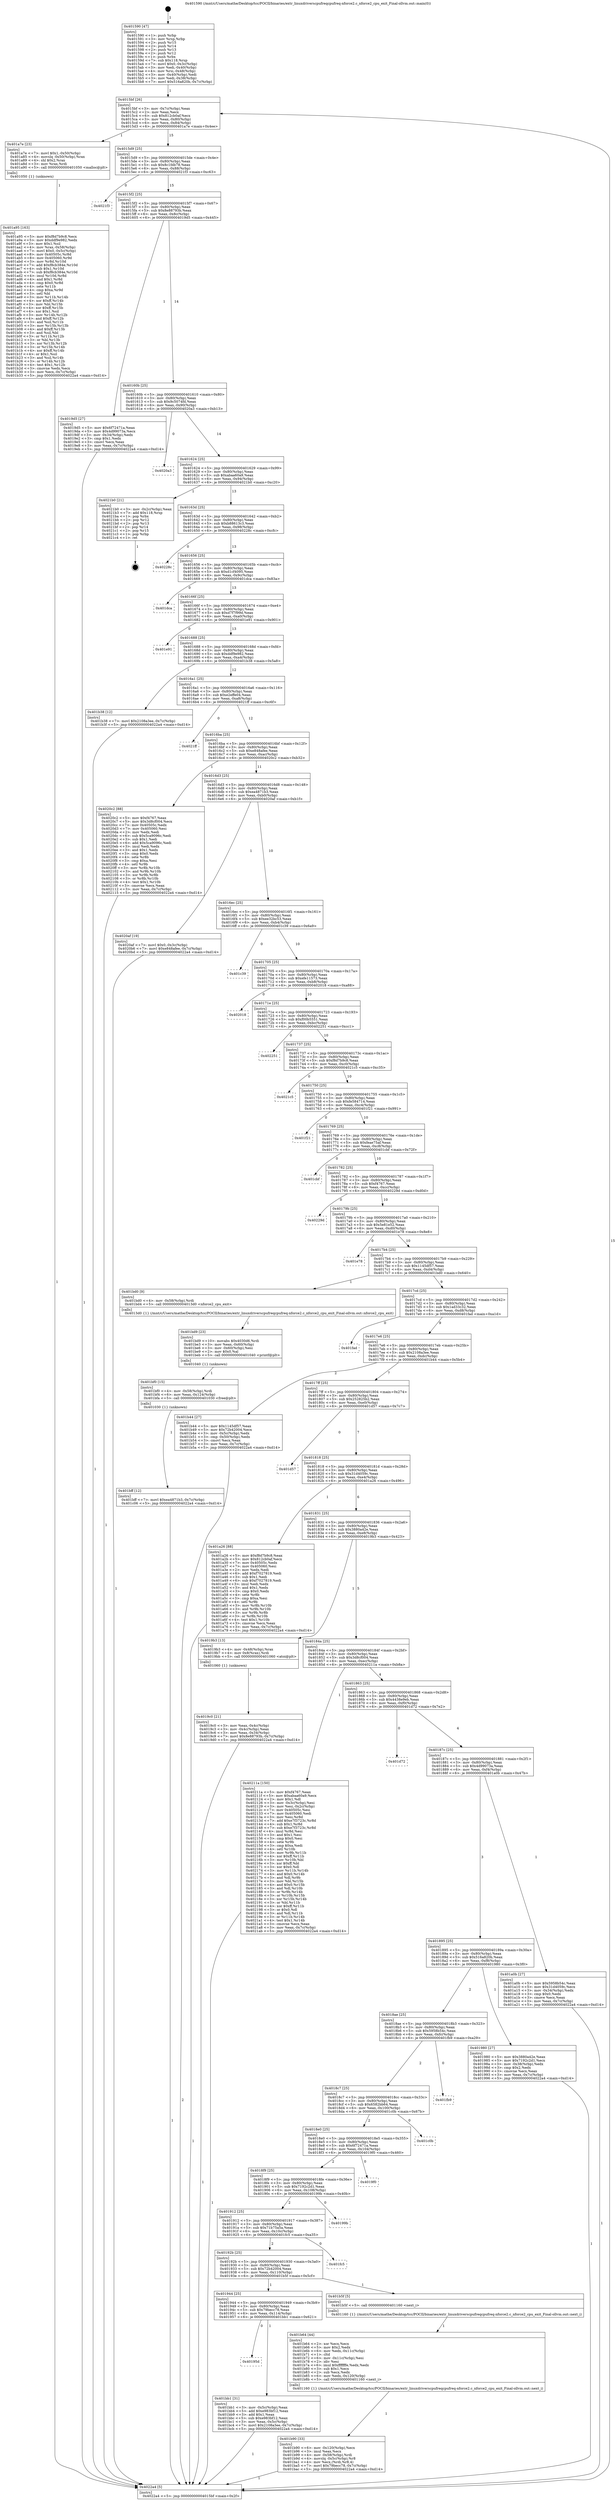 digraph "0x401590" {
  label = "0x401590 (/mnt/c/Users/mathe/Desktop/tcc/POCII/binaries/extr_linuxdriverscpufreqcpufreq-nforce2.c_nforce2_cpu_exit_Final-ollvm.out::main(0))"
  labelloc = "t"
  node[shape=record]

  Entry [label="",width=0.3,height=0.3,shape=circle,fillcolor=black,style=filled]
  "0x4015bf" [label="{
     0x4015bf [26]\l
     | [instrs]\l
     &nbsp;&nbsp;0x4015bf \<+3\>: mov -0x7c(%rbp),%eax\l
     &nbsp;&nbsp;0x4015c2 \<+2\>: mov %eax,%ecx\l
     &nbsp;&nbsp;0x4015c4 \<+6\>: sub $0x812cb0af,%ecx\l
     &nbsp;&nbsp;0x4015ca \<+3\>: mov %eax,-0x80(%rbp)\l
     &nbsp;&nbsp;0x4015cd \<+6\>: mov %ecx,-0x84(%rbp)\l
     &nbsp;&nbsp;0x4015d3 \<+6\>: je 0000000000401a7e \<main+0x4ee\>\l
  }"]
  "0x401a7e" [label="{
     0x401a7e [23]\l
     | [instrs]\l
     &nbsp;&nbsp;0x401a7e \<+7\>: movl $0x1,-0x50(%rbp)\l
     &nbsp;&nbsp;0x401a85 \<+4\>: movslq -0x50(%rbp),%rax\l
     &nbsp;&nbsp;0x401a89 \<+4\>: shl $0x2,%rax\l
     &nbsp;&nbsp;0x401a8d \<+3\>: mov %rax,%rdi\l
     &nbsp;&nbsp;0x401a90 \<+5\>: call 0000000000401050 \<malloc@plt\>\l
     | [calls]\l
     &nbsp;&nbsp;0x401050 \{1\} (unknown)\l
  }"]
  "0x4015d9" [label="{
     0x4015d9 [25]\l
     | [instrs]\l
     &nbsp;&nbsp;0x4015d9 \<+5\>: jmp 00000000004015de \<main+0x4e\>\l
     &nbsp;&nbsp;0x4015de \<+3\>: mov -0x80(%rbp),%eax\l
     &nbsp;&nbsp;0x4015e1 \<+5\>: sub $0x8c1fdb78,%eax\l
     &nbsp;&nbsp;0x4015e6 \<+6\>: mov %eax,-0x88(%rbp)\l
     &nbsp;&nbsp;0x4015ec \<+6\>: je 00000000004021f3 \<main+0xc63\>\l
  }"]
  Exit [label="",width=0.3,height=0.3,shape=circle,fillcolor=black,style=filled,peripheries=2]
  "0x4021f3" [label="{
     0x4021f3\l
  }", style=dashed]
  "0x4015f2" [label="{
     0x4015f2 [25]\l
     | [instrs]\l
     &nbsp;&nbsp;0x4015f2 \<+5\>: jmp 00000000004015f7 \<main+0x67\>\l
     &nbsp;&nbsp;0x4015f7 \<+3\>: mov -0x80(%rbp),%eax\l
     &nbsp;&nbsp;0x4015fa \<+5\>: sub $0x8e88793b,%eax\l
     &nbsp;&nbsp;0x4015ff \<+6\>: mov %eax,-0x8c(%rbp)\l
     &nbsp;&nbsp;0x401605 \<+6\>: je 00000000004019d5 \<main+0x445\>\l
  }"]
  "0x401bff" [label="{
     0x401bff [12]\l
     | [instrs]\l
     &nbsp;&nbsp;0x401bff \<+7\>: movl $0xea4871b3,-0x7c(%rbp)\l
     &nbsp;&nbsp;0x401c06 \<+5\>: jmp 00000000004022a4 \<main+0xd14\>\l
  }"]
  "0x4019d5" [label="{
     0x4019d5 [27]\l
     | [instrs]\l
     &nbsp;&nbsp;0x4019d5 \<+5\>: mov $0x6f72471a,%eax\l
     &nbsp;&nbsp;0x4019da \<+5\>: mov $0x4d99073a,%ecx\l
     &nbsp;&nbsp;0x4019df \<+3\>: mov -0x34(%rbp),%edx\l
     &nbsp;&nbsp;0x4019e2 \<+3\>: cmp $0x1,%edx\l
     &nbsp;&nbsp;0x4019e5 \<+3\>: cmovl %ecx,%eax\l
     &nbsp;&nbsp;0x4019e8 \<+3\>: mov %eax,-0x7c(%rbp)\l
     &nbsp;&nbsp;0x4019eb \<+5\>: jmp 00000000004022a4 \<main+0xd14\>\l
  }"]
  "0x40160b" [label="{
     0x40160b [25]\l
     | [instrs]\l
     &nbsp;&nbsp;0x40160b \<+5\>: jmp 0000000000401610 \<main+0x80\>\l
     &nbsp;&nbsp;0x401610 \<+3\>: mov -0x80(%rbp),%eax\l
     &nbsp;&nbsp;0x401613 \<+5\>: sub $0x9c5074fd,%eax\l
     &nbsp;&nbsp;0x401618 \<+6\>: mov %eax,-0x90(%rbp)\l
     &nbsp;&nbsp;0x40161e \<+6\>: je 00000000004020a3 \<main+0xb13\>\l
  }"]
  "0x401bf0" [label="{
     0x401bf0 [15]\l
     | [instrs]\l
     &nbsp;&nbsp;0x401bf0 \<+4\>: mov -0x58(%rbp),%rdi\l
     &nbsp;&nbsp;0x401bf4 \<+6\>: mov %eax,-0x124(%rbp)\l
     &nbsp;&nbsp;0x401bfa \<+5\>: call 0000000000401030 \<free@plt\>\l
     | [calls]\l
     &nbsp;&nbsp;0x401030 \{1\} (unknown)\l
  }"]
  "0x4020a3" [label="{
     0x4020a3\l
  }", style=dashed]
  "0x401624" [label="{
     0x401624 [25]\l
     | [instrs]\l
     &nbsp;&nbsp;0x401624 \<+5\>: jmp 0000000000401629 \<main+0x99\>\l
     &nbsp;&nbsp;0x401629 \<+3\>: mov -0x80(%rbp),%eax\l
     &nbsp;&nbsp;0x40162c \<+5\>: sub $0xabaa60a9,%eax\l
     &nbsp;&nbsp;0x401631 \<+6\>: mov %eax,-0x94(%rbp)\l
     &nbsp;&nbsp;0x401637 \<+6\>: je 00000000004021b0 \<main+0xc20\>\l
  }"]
  "0x401bd9" [label="{
     0x401bd9 [23]\l
     | [instrs]\l
     &nbsp;&nbsp;0x401bd9 \<+10\>: movabs $0x4030d6,%rdi\l
     &nbsp;&nbsp;0x401be3 \<+3\>: mov %eax,-0x60(%rbp)\l
     &nbsp;&nbsp;0x401be6 \<+3\>: mov -0x60(%rbp),%esi\l
     &nbsp;&nbsp;0x401be9 \<+2\>: mov $0x0,%al\l
     &nbsp;&nbsp;0x401beb \<+5\>: call 0000000000401040 \<printf@plt\>\l
     | [calls]\l
     &nbsp;&nbsp;0x401040 \{1\} (unknown)\l
  }"]
  "0x4021b0" [label="{
     0x4021b0 [21]\l
     | [instrs]\l
     &nbsp;&nbsp;0x4021b0 \<+3\>: mov -0x2c(%rbp),%eax\l
     &nbsp;&nbsp;0x4021b3 \<+7\>: add $0x118,%rsp\l
     &nbsp;&nbsp;0x4021ba \<+1\>: pop %rbx\l
     &nbsp;&nbsp;0x4021bb \<+2\>: pop %r12\l
     &nbsp;&nbsp;0x4021bd \<+2\>: pop %r13\l
     &nbsp;&nbsp;0x4021bf \<+2\>: pop %r14\l
     &nbsp;&nbsp;0x4021c1 \<+2\>: pop %r15\l
     &nbsp;&nbsp;0x4021c3 \<+1\>: pop %rbp\l
     &nbsp;&nbsp;0x4021c4 \<+1\>: ret\l
  }"]
  "0x40163d" [label="{
     0x40163d [25]\l
     | [instrs]\l
     &nbsp;&nbsp;0x40163d \<+5\>: jmp 0000000000401642 \<main+0xb2\>\l
     &nbsp;&nbsp;0x401642 \<+3\>: mov -0x80(%rbp),%eax\l
     &nbsp;&nbsp;0x401645 \<+5\>: sub $0xb88613c3,%eax\l
     &nbsp;&nbsp;0x40164a \<+6\>: mov %eax,-0x98(%rbp)\l
     &nbsp;&nbsp;0x401650 \<+6\>: je 000000000040228c \<main+0xcfc\>\l
  }"]
  "0x40195d" [label="{
     0x40195d\l
  }", style=dashed]
  "0x40228c" [label="{
     0x40228c\l
  }", style=dashed]
  "0x401656" [label="{
     0x401656 [25]\l
     | [instrs]\l
     &nbsp;&nbsp;0x401656 \<+5\>: jmp 000000000040165b \<main+0xcb\>\l
     &nbsp;&nbsp;0x40165b \<+3\>: mov -0x80(%rbp),%eax\l
     &nbsp;&nbsp;0x40165e \<+5\>: sub $0xd1cf4095,%eax\l
     &nbsp;&nbsp;0x401663 \<+6\>: mov %eax,-0x9c(%rbp)\l
     &nbsp;&nbsp;0x401669 \<+6\>: je 0000000000401dca \<main+0x83a\>\l
  }"]
  "0x401bb1" [label="{
     0x401bb1 [31]\l
     | [instrs]\l
     &nbsp;&nbsp;0x401bb1 \<+3\>: mov -0x5c(%rbp),%eax\l
     &nbsp;&nbsp;0x401bb4 \<+5\>: add $0xe983bf12,%eax\l
     &nbsp;&nbsp;0x401bb9 \<+3\>: add $0x1,%eax\l
     &nbsp;&nbsp;0x401bbc \<+5\>: sub $0xe983bf12,%eax\l
     &nbsp;&nbsp;0x401bc1 \<+3\>: mov %eax,-0x5c(%rbp)\l
     &nbsp;&nbsp;0x401bc4 \<+7\>: movl $0x2108a3ee,-0x7c(%rbp)\l
     &nbsp;&nbsp;0x401bcb \<+5\>: jmp 00000000004022a4 \<main+0xd14\>\l
  }"]
  "0x401dca" [label="{
     0x401dca\l
  }", style=dashed]
  "0x40166f" [label="{
     0x40166f [25]\l
     | [instrs]\l
     &nbsp;&nbsp;0x40166f \<+5\>: jmp 0000000000401674 \<main+0xe4\>\l
     &nbsp;&nbsp;0x401674 \<+3\>: mov -0x80(%rbp),%eax\l
     &nbsp;&nbsp;0x401677 \<+5\>: sub $0xd7f7f99d,%eax\l
     &nbsp;&nbsp;0x40167c \<+6\>: mov %eax,-0xa0(%rbp)\l
     &nbsp;&nbsp;0x401682 \<+6\>: je 0000000000401e91 \<main+0x901\>\l
  }"]
  "0x401b90" [label="{
     0x401b90 [33]\l
     | [instrs]\l
     &nbsp;&nbsp;0x401b90 \<+6\>: mov -0x120(%rbp),%ecx\l
     &nbsp;&nbsp;0x401b96 \<+3\>: imul %eax,%ecx\l
     &nbsp;&nbsp;0x401b99 \<+4\>: mov -0x58(%rbp),%rdi\l
     &nbsp;&nbsp;0x401b9d \<+4\>: movslq -0x5c(%rbp),%r8\l
     &nbsp;&nbsp;0x401ba1 \<+4\>: mov %ecx,(%rdi,%r8,4)\l
     &nbsp;&nbsp;0x401ba5 \<+7\>: movl $0x79becc78,-0x7c(%rbp)\l
     &nbsp;&nbsp;0x401bac \<+5\>: jmp 00000000004022a4 \<main+0xd14\>\l
  }"]
  "0x401e91" [label="{
     0x401e91\l
  }", style=dashed]
  "0x401688" [label="{
     0x401688 [25]\l
     | [instrs]\l
     &nbsp;&nbsp;0x401688 \<+5\>: jmp 000000000040168d \<main+0xfd\>\l
     &nbsp;&nbsp;0x40168d \<+3\>: mov -0x80(%rbp),%eax\l
     &nbsp;&nbsp;0x401690 \<+5\>: sub $0xddf9e982,%eax\l
     &nbsp;&nbsp;0x401695 \<+6\>: mov %eax,-0xa4(%rbp)\l
     &nbsp;&nbsp;0x40169b \<+6\>: je 0000000000401b38 \<main+0x5a8\>\l
  }"]
  "0x401b64" [label="{
     0x401b64 [44]\l
     | [instrs]\l
     &nbsp;&nbsp;0x401b64 \<+2\>: xor %ecx,%ecx\l
     &nbsp;&nbsp;0x401b66 \<+5\>: mov $0x2,%edx\l
     &nbsp;&nbsp;0x401b6b \<+6\>: mov %edx,-0x11c(%rbp)\l
     &nbsp;&nbsp;0x401b71 \<+1\>: cltd\l
     &nbsp;&nbsp;0x401b72 \<+6\>: mov -0x11c(%rbp),%esi\l
     &nbsp;&nbsp;0x401b78 \<+2\>: idiv %esi\l
     &nbsp;&nbsp;0x401b7a \<+6\>: imul $0xfffffffe,%edx,%edx\l
     &nbsp;&nbsp;0x401b80 \<+3\>: sub $0x1,%ecx\l
     &nbsp;&nbsp;0x401b83 \<+2\>: sub %ecx,%edx\l
     &nbsp;&nbsp;0x401b85 \<+6\>: mov %edx,-0x120(%rbp)\l
     &nbsp;&nbsp;0x401b8b \<+5\>: call 0000000000401160 \<next_i\>\l
     | [calls]\l
     &nbsp;&nbsp;0x401160 \{1\} (/mnt/c/Users/mathe/Desktop/tcc/POCII/binaries/extr_linuxdriverscpufreqcpufreq-nforce2.c_nforce2_cpu_exit_Final-ollvm.out::next_i)\l
  }"]
  "0x401b38" [label="{
     0x401b38 [12]\l
     | [instrs]\l
     &nbsp;&nbsp;0x401b38 \<+7\>: movl $0x2108a3ee,-0x7c(%rbp)\l
     &nbsp;&nbsp;0x401b3f \<+5\>: jmp 00000000004022a4 \<main+0xd14\>\l
  }"]
  "0x4016a1" [label="{
     0x4016a1 [25]\l
     | [instrs]\l
     &nbsp;&nbsp;0x4016a1 \<+5\>: jmp 00000000004016a6 \<main+0x116\>\l
     &nbsp;&nbsp;0x4016a6 \<+3\>: mov -0x80(%rbp),%eax\l
     &nbsp;&nbsp;0x4016a9 \<+5\>: sub $0xe2effe04,%eax\l
     &nbsp;&nbsp;0x4016ae \<+6\>: mov %eax,-0xa8(%rbp)\l
     &nbsp;&nbsp;0x4016b4 \<+6\>: je 00000000004021ff \<main+0xc6f\>\l
  }"]
  "0x401944" [label="{
     0x401944 [25]\l
     | [instrs]\l
     &nbsp;&nbsp;0x401944 \<+5\>: jmp 0000000000401949 \<main+0x3b9\>\l
     &nbsp;&nbsp;0x401949 \<+3\>: mov -0x80(%rbp),%eax\l
     &nbsp;&nbsp;0x40194c \<+5\>: sub $0x79becc78,%eax\l
     &nbsp;&nbsp;0x401951 \<+6\>: mov %eax,-0x114(%rbp)\l
     &nbsp;&nbsp;0x401957 \<+6\>: je 0000000000401bb1 \<main+0x621\>\l
  }"]
  "0x4021ff" [label="{
     0x4021ff\l
  }", style=dashed]
  "0x4016ba" [label="{
     0x4016ba [25]\l
     | [instrs]\l
     &nbsp;&nbsp;0x4016ba \<+5\>: jmp 00000000004016bf \<main+0x12f\>\l
     &nbsp;&nbsp;0x4016bf \<+3\>: mov -0x80(%rbp),%eax\l
     &nbsp;&nbsp;0x4016c2 \<+5\>: sub $0xe848afee,%eax\l
     &nbsp;&nbsp;0x4016c7 \<+6\>: mov %eax,-0xac(%rbp)\l
     &nbsp;&nbsp;0x4016cd \<+6\>: je 00000000004020c2 \<main+0xb32\>\l
  }"]
  "0x401b5f" [label="{
     0x401b5f [5]\l
     | [instrs]\l
     &nbsp;&nbsp;0x401b5f \<+5\>: call 0000000000401160 \<next_i\>\l
     | [calls]\l
     &nbsp;&nbsp;0x401160 \{1\} (/mnt/c/Users/mathe/Desktop/tcc/POCII/binaries/extr_linuxdriverscpufreqcpufreq-nforce2.c_nforce2_cpu_exit_Final-ollvm.out::next_i)\l
  }"]
  "0x4020c2" [label="{
     0x4020c2 [88]\l
     | [instrs]\l
     &nbsp;&nbsp;0x4020c2 \<+5\>: mov $0xf4767,%eax\l
     &nbsp;&nbsp;0x4020c7 \<+5\>: mov $0x3d8cf004,%ecx\l
     &nbsp;&nbsp;0x4020cc \<+7\>: mov 0x40505c,%edx\l
     &nbsp;&nbsp;0x4020d3 \<+7\>: mov 0x405060,%esi\l
     &nbsp;&nbsp;0x4020da \<+2\>: mov %edx,%edi\l
     &nbsp;&nbsp;0x4020dc \<+6\>: sub $0x5ca9096c,%edi\l
     &nbsp;&nbsp;0x4020e2 \<+3\>: sub $0x1,%edi\l
     &nbsp;&nbsp;0x4020e5 \<+6\>: add $0x5ca9096c,%edi\l
     &nbsp;&nbsp;0x4020eb \<+3\>: imul %edi,%edx\l
     &nbsp;&nbsp;0x4020ee \<+3\>: and $0x1,%edx\l
     &nbsp;&nbsp;0x4020f1 \<+3\>: cmp $0x0,%edx\l
     &nbsp;&nbsp;0x4020f4 \<+4\>: sete %r8b\l
     &nbsp;&nbsp;0x4020f8 \<+3\>: cmp $0xa,%esi\l
     &nbsp;&nbsp;0x4020fb \<+4\>: setl %r9b\l
     &nbsp;&nbsp;0x4020ff \<+3\>: mov %r8b,%r10b\l
     &nbsp;&nbsp;0x402102 \<+3\>: and %r9b,%r10b\l
     &nbsp;&nbsp;0x402105 \<+3\>: xor %r9b,%r8b\l
     &nbsp;&nbsp;0x402108 \<+3\>: or %r8b,%r10b\l
     &nbsp;&nbsp;0x40210b \<+4\>: test $0x1,%r10b\l
     &nbsp;&nbsp;0x40210f \<+3\>: cmovne %ecx,%eax\l
     &nbsp;&nbsp;0x402112 \<+3\>: mov %eax,-0x7c(%rbp)\l
     &nbsp;&nbsp;0x402115 \<+5\>: jmp 00000000004022a4 \<main+0xd14\>\l
  }"]
  "0x4016d3" [label="{
     0x4016d3 [25]\l
     | [instrs]\l
     &nbsp;&nbsp;0x4016d3 \<+5\>: jmp 00000000004016d8 \<main+0x148\>\l
     &nbsp;&nbsp;0x4016d8 \<+3\>: mov -0x80(%rbp),%eax\l
     &nbsp;&nbsp;0x4016db \<+5\>: sub $0xea4871b3,%eax\l
     &nbsp;&nbsp;0x4016e0 \<+6\>: mov %eax,-0xb0(%rbp)\l
     &nbsp;&nbsp;0x4016e6 \<+6\>: je 00000000004020af \<main+0xb1f\>\l
  }"]
  "0x40192b" [label="{
     0x40192b [25]\l
     | [instrs]\l
     &nbsp;&nbsp;0x40192b \<+5\>: jmp 0000000000401930 \<main+0x3a0\>\l
     &nbsp;&nbsp;0x401930 \<+3\>: mov -0x80(%rbp),%eax\l
     &nbsp;&nbsp;0x401933 \<+5\>: sub $0x72b42004,%eax\l
     &nbsp;&nbsp;0x401938 \<+6\>: mov %eax,-0x110(%rbp)\l
     &nbsp;&nbsp;0x40193e \<+6\>: je 0000000000401b5f \<main+0x5cf\>\l
  }"]
  "0x4020af" [label="{
     0x4020af [19]\l
     | [instrs]\l
     &nbsp;&nbsp;0x4020af \<+7\>: movl $0x0,-0x3c(%rbp)\l
     &nbsp;&nbsp;0x4020b6 \<+7\>: movl $0xe848afee,-0x7c(%rbp)\l
     &nbsp;&nbsp;0x4020bd \<+5\>: jmp 00000000004022a4 \<main+0xd14\>\l
  }"]
  "0x4016ec" [label="{
     0x4016ec [25]\l
     | [instrs]\l
     &nbsp;&nbsp;0x4016ec \<+5\>: jmp 00000000004016f1 \<main+0x161\>\l
     &nbsp;&nbsp;0x4016f1 \<+3\>: mov -0x80(%rbp),%eax\l
     &nbsp;&nbsp;0x4016f4 \<+5\>: sub $0xee32bc53,%eax\l
     &nbsp;&nbsp;0x4016f9 \<+6\>: mov %eax,-0xb4(%rbp)\l
     &nbsp;&nbsp;0x4016ff \<+6\>: je 0000000000401c39 \<main+0x6a9\>\l
  }"]
  "0x401fc5" [label="{
     0x401fc5\l
  }", style=dashed]
  "0x401c39" [label="{
     0x401c39\l
  }", style=dashed]
  "0x401705" [label="{
     0x401705 [25]\l
     | [instrs]\l
     &nbsp;&nbsp;0x401705 \<+5\>: jmp 000000000040170a \<main+0x17a\>\l
     &nbsp;&nbsp;0x40170a \<+3\>: mov -0x80(%rbp),%eax\l
     &nbsp;&nbsp;0x40170d \<+5\>: sub $0xefe11573,%eax\l
     &nbsp;&nbsp;0x401712 \<+6\>: mov %eax,-0xb8(%rbp)\l
     &nbsp;&nbsp;0x401718 \<+6\>: je 0000000000402018 \<main+0xa88\>\l
  }"]
  "0x401912" [label="{
     0x401912 [25]\l
     | [instrs]\l
     &nbsp;&nbsp;0x401912 \<+5\>: jmp 0000000000401917 \<main+0x387\>\l
     &nbsp;&nbsp;0x401917 \<+3\>: mov -0x80(%rbp),%eax\l
     &nbsp;&nbsp;0x40191a \<+5\>: sub $0x71b75a5a,%eax\l
     &nbsp;&nbsp;0x40191f \<+6\>: mov %eax,-0x10c(%rbp)\l
     &nbsp;&nbsp;0x401925 \<+6\>: je 0000000000401fc5 \<main+0xa35\>\l
  }"]
  "0x402018" [label="{
     0x402018\l
  }", style=dashed]
  "0x40171e" [label="{
     0x40171e [25]\l
     | [instrs]\l
     &nbsp;&nbsp;0x40171e \<+5\>: jmp 0000000000401723 \<main+0x193\>\l
     &nbsp;&nbsp;0x401723 \<+3\>: mov -0x80(%rbp),%eax\l
     &nbsp;&nbsp;0x401726 \<+5\>: sub $0xf00b5551,%eax\l
     &nbsp;&nbsp;0x40172b \<+6\>: mov %eax,-0xbc(%rbp)\l
     &nbsp;&nbsp;0x401731 \<+6\>: je 0000000000402251 \<main+0xcc1\>\l
  }"]
  "0x40199b" [label="{
     0x40199b\l
  }", style=dashed]
  "0x402251" [label="{
     0x402251\l
  }", style=dashed]
  "0x401737" [label="{
     0x401737 [25]\l
     | [instrs]\l
     &nbsp;&nbsp;0x401737 \<+5\>: jmp 000000000040173c \<main+0x1ac\>\l
     &nbsp;&nbsp;0x40173c \<+3\>: mov -0x80(%rbp),%eax\l
     &nbsp;&nbsp;0x40173f \<+5\>: sub $0xf8d7b9c8,%eax\l
     &nbsp;&nbsp;0x401744 \<+6\>: mov %eax,-0xc0(%rbp)\l
     &nbsp;&nbsp;0x40174a \<+6\>: je 00000000004021c5 \<main+0xc35\>\l
  }"]
  "0x4018f9" [label="{
     0x4018f9 [25]\l
     | [instrs]\l
     &nbsp;&nbsp;0x4018f9 \<+5\>: jmp 00000000004018fe \<main+0x36e\>\l
     &nbsp;&nbsp;0x4018fe \<+3\>: mov -0x80(%rbp),%eax\l
     &nbsp;&nbsp;0x401901 \<+5\>: sub $0x7192c2d1,%eax\l
     &nbsp;&nbsp;0x401906 \<+6\>: mov %eax,-0x108(%rbp)\l
     &nbsp;&nbsp;0x40190c \<+6\>: je 000000000040199b \<main+0x40b\>\l
  }"]
  "0x4021c5" [label="{
     0x4021c5\l
  }", style=dashed]
  "0x401750" [label="{
     0x401750 [25]\l
     | [instrs]\l
     &nbsp;&nbsp;0x401750 \<+5\>: jmp 0000000000401755 \<main+0x1c5\>\l
     &nbsp;&nbsp;0x401755 \<+3\>: mov -0x80(%rbp),%eax\l
     &nbsp;&nbsp;0x401758 \<+5\>: sub $0xfe584714,%eax\l
     &nbsp;&nbsp;0x40175d \<+6\>: mov %eax,-0xc4(%rbp)\l
     &nbsp;&nbsp;0x401763 \<+6\>: je 0000000000401f21 \<main+0x991\>\l
  }"]
  "0x4019f0" [label="{
     0x4019f0\l
  }", style=dashed]
  "0x401f21" [label="{
     0x401f21\l
  }", style=dashed]
  "0x401769" [label="{
     0x401769 [25]\l
     | [instrs]\l
     &nbsp;&nbsp;0x401769 \<+5\>: jmp 000000000040176e \<main+0x1de\>\l
     &nbsp;&nbsp;0x40176e \<+3\>: mov -0x80(%rbp),%eax\l
     &nbsp;&nbsp;0x401771 \<+5\>: sub $0xfeae75af,%eax\l
     &nbsp;&nbsp;0x401776 \<+6\>: mov %eax,-0xc8(%rbp)\l
     &nbsp;&nbsp;0x40177c \<+6\>: je 0000000000401cbf \<main+0x72f\>\l
  }"]
  "0x4018e0" [label="{
     0x4018e0 [25]\l
     | [instrs]\l
     &nbsp;&nbsp;0x4018e0 \<+5\>: jmp 00000000004018e5 \<main+0x355\>\l
     &nbsp;&nbsp;0x4018e5 \<+3\>: mov -0x80(%rbp),%eax\l
     &nbsp;&nbsp;0x4018e8 \<+5\>: sub $0x6f72471a,%eax\l
     &nbsp;&nbsp;0x4018ed \<+6\>: mov %eax,-0x104(%rbp)\l
     &nbsp;&nbsp;0x4018f3 \<+6\>: je 00000000004019f0 \<main+0x460\>\l
  }"]
  "0x401cbf" [label="{
     0x401cbf\l
  }", style=dashed]
  "0x401782" [label="{
     0x401782 [25]\l
     | [instrs]\l
     &nbsp;&nbsp;0x401782 \<+5\>: jmp 0000000000401787 \<main+0x1f7\>\l
     &nbsp;&nbsp;0x401787 \<+3\>: mov -0x80(%rbp),%eax\l
     &nbsp;&nbsp;0x40178a \<+5\>: sub $0xf4767,%eax\l
     &nbsp;&nbsp;0x40178f \<+6\>: mov %eax,-0xcc(%rbp)\l
     &nbsp;&nbsp;0x401795 \<+6\>: je 000000000040229d \<main+0xd0d\>\l
  }"]
  "0x401c0b" [label="{
     0x401c0b\l
  }", style=dashed]
  "0x40229d" [label="{
     0x40229d\l
  }", style=dashed]
  "0x40179b" [label="{
     0x40179b [25]\l
     | [instrs]\l
     &nbsp;&nbsp;0x40179b \<+5\>: jmp 00000000004017a0 \<main+0x210\>\l
     &nbsp;&nbsp;0x4017a0 \<+3\>: mov -0x80(%rbp),%eax\l
     &nbsp;&nbsp;0x4017a3 \<+5\>: sub $0x5e81e52,%eax\l
     &nbsp;&nbsp;0x4017a8 \<+6\>: mov %eax,-0xd0(%rbp)\l
     &nbsp;&nbsp;0x4017ae \<+6\>: je 0000000000401e78 \<main+0x8e8\>\l
  }"]
  "0x4018c7" [label="{
     0x4018c7 [25]\l
     | [instrs]\l
     &nbsp;&nbsp;0x4018c7 \<+5\>: jmp 00000000004018cc \<main+0x33c\>\l
     &nbsp;&nbsp;0x4018cc \<+3\>: mov -0x80(%rbp),%eax\l
     &nbsp;&nbsp;0x4018cf \<+5\>: sub $0x6582bb64,%eax\l
     &nbsp;&nbsp;0x4018d4 \<+6\>: mov %eax,-0x100(%rbp)\l
     &nbsp;&nbsp;0x4018da \<+6\>: je 0000000000401c0b \<main+0x67b\>\l
  }"]
  "0x401e78" [label="{
     0x401e78\l
  }", style=dashed]
  "0x4017b4" [label="{
     0x4017b4 [25]\l
     | [instrs]\l
     &nbsp;&nbsp;0x4017b4 \<+5\>: jmp 00000000004017b9 \<main+0x229\>\l
     &nbsp;&nbsp;0x4017b9 \<+3\>: mov -0x80(%rbp),%eax\l
     &nbsp;&nbsp;0x4017bc \<+5\>: sub $0x1145df57,%eax\l
     &nbsp;&nbsp;0x4017c1 \<+6\>: mov %eax,-0xd4(%rbp)\l
     &nbsp;&nbsp;0x4017c7 \<+6\>: je 0000000000401bd0 \<main+0x640\>\l
  }"]
  "0x401fb9" [label="{
     0x401fb9\l
  }", style=dashed]
  "0x401bd0" [label="{
     0x401bd0 [9]\l
     | [instrs]\l
     &nbsp;&nbsp;0x401bd0 \<+4\>: mov -0x58(%rbp),%rdi\l
     &nbsp;&nbsp;0x401bd4 \<+5\>: call 00000000004013d0 \<nforce2_cpu_exit\>\l
     | [calls]\l
     &nbsp;&nbsp;0x4013d0 \{1\} (/mnt/c/Users/mathe/Desktop/tcc/POCII/binaries/extr_linuxdriverscpufreqcpufreq-nforce2.c_nforce2_cpu_exit_Final-ollvm.out::nforce2_cpu_exit)\l
  }"]
  "0x4017cd" [label="{
     0x4017cd [25]\l
     | [instrs]\l
     &nbsp;&nbsp;0x4017cd \<+5\>: jmp 00000000004017d2 \<main+0x242\>\l
     &nbsp;&nbsp;0x4017d2 \<+3\>: mov -0x80(%rbp),%eax\l
     &nbsp;&nbsp;0x4017d5 \<+5\>: sub $0x1ad33c32,%eax\l
     &nbsp;&nbsp;0x4017da \<+6\>: mov %eax,-0xd8(%rbp)\l
     &nbsp;&nbsp;0x4017e0 \<+6\>: je 0000000000401fad \<main+0xa1d\>\l
  }"]
  "0x401a95" [label="{
     0x401a95 [163]\l
     | [instrs]\l
     &nbsp;&nbsp;0x401a95 \<+5\>: mov $0xf8d7b9c8,%ecx\l
     &nbsp;&nbsp;0x401a9a \<+5\>: mov $0xddf9e982,%edx\l
     &nbsp;&nbsp;0x401a9f \<+3\>: mov $0x1,%sil\l
     &nbsp;&nbsp;0x401aa2 \<+4\>: mov %rax,-0x58(%rbp)\l
     &nbsp;&nbsp;0x401aa6 \<+7\>: movl $0x0,-0x5c(%rbp)\l
     &nbsp;&nbsp;0x401aad \<+8\>: mov 0x40505c,%r8d\l
     &nbsp;&nbsp;0x401ab5 \<+8\>: mov 0x405060,%r9d\l
     &nbsp;&nbsp;0x401abd \<+3\>: mov %r8d,%r10d\l
     &nbsp;&nbsp;0x401ac0 \<+7\>: add $0xf8cb384e,%r10d\l
     &nbsp;&nbsp;0x401ac7 \<+4\>: sub $0x1,%r10d\l
     &nbsp;&nbsp;0x401acb \<+7\>: sub $0xf8cb384e,%r10d\l
     &nbsp;&nbsp;0x401ad2 \<+4\>: imul %r10d,%r8d\l
     &nbsp;&nbsp;0x401ad6 \<+4\>: and $0x1,%r8d\l
     &nbsp;&nbsp;0x401ada \<+4\>: cmp $0x0,%r8d\l
     &nbsp;&nbsp;0x401ade \<+4\>: sete %r11b\l
     &nbsp;&nbsp;0x401ae2 \<+4\>: cmp $0xa,%r9d\l
     &nbsp;&nbsp;0x401ae6 \<+3\>: setl %bl\l
     &nbsp;&nbsp;0x401ae9 \<+3\>: mov %r11b,%r14b\l
     &nbsp;&nbsp;0x401aec \<+4\>: xor $0xff,%r14b\l
     &nbsp;&nbsp;0x401af0 \<+3\>: mov %bl,%r15b\l
     &nbsp;&nbsp;0x401af3 \<+4\>: xor $0xff,%r15b\l
     &nbsp;&nbsp;0x401af7 \<+4\>: xor $0x1,%sil\l
     &nbsp;&nbsp;0x401afb \<+3\>: mov %r14b,%r12b\l
     &nbsp;&nbsp;0x401afe \<+4\>: and $0xff,%r12b\l
     &nbsp;&nbsp;0x401b02 \<+3\>: and %sil,%r11b\l
     &nbsp;&nbsp;0x401b05 \<+3\>: mov %r15b,%r13b\l
     &nbsp;&nbsp;0x401b08 \<+4\>: and $0xff,%r13b\l
     &nbsp;&nbsp;0x401b0c \<+3\>: and %sil,%bl\l
     &nbsp;&nbsp;0x401b0f \<+3\>: or %r11b,%r12b\l
     &nbsp;&nbsp;0x401b12 \<+3\>: or %bl,%r13b\l
     &nbsp;&nbsp;0x401b15 \<+3\>: xor %r13b,%r12b\l
     &nbsp;&nbsp;0x401b18 \<+3\>: or %r15b,%r14b\l
     &nbsp;&nbsp;0x401b1b \<+4\>: xor $0xff,%r14b\l
     &nbsp;&nbsp;0x401b1f \<+4\>: or $0x1,%sil\l
     &nbsp;&nbsp;0x401b23 \<+3\>: and %sil,%r14b\l
     &nbsp;&nbsp;0x401b26 \<+3\>: or %r14b,%r12b\l
     &nbsp;&nbsp;0x401b29 \<+4\>: test $0x1,%r12b\l
     &nbsp;&nbsp;0x401b2d \<+3\>: cmovne %edx,%ecx\l
     &nbsp;&nbsp;0x401b30 \<+3\>: mov %ecx,-0x7c(%rbp)\l
     &nbsp;&nbsp;0x401b33 \<+5\>: jmp 00000000004022a4 \<main+0xd14\>\l
  }"]
  "0x401fad" [label="{
     0x401fad\l
  }", style=dashed]
  "0x4017e6" [label="{
     0x4017e6 [25]\l
     | [instrs]\l
     &nbsp;&nbsp;0x4017e6 \<+5\>: jmp 00000000004017eb \<main+0x25b\>\l
     &nbsp;&nbsp;0x4017eb \<+3\>: mov -0x80(%rbp),%eax\l
     &nbsp;&nbsp;0x4017ee \<+5\>: sub $0x2108a3ee,%eax\l
     &nbsp;&nbsp;0x4017f3 \<+6\>: mov %eax,-0xdc(%rbp)\l
     &nbsp;&nbsp;0x4017f9 \<+6\>: je 0000000000401b44 \<main+0x5b4\>\l
  }"]
  "0x4019c0" [label="{
     0x4019c0 [21]\l
     | [instrs]\l
     &nbsp;&nbsp;0x4019c0 \<+3\>: mov %eax,-0x4c(%rbp)\l
     &nbsp;&nbsp;0x4019c3 \<+3\>: mov -0x4c(%rbp),%eax\l
     &nbsp;&nbsp;0x4019c6 \<+3\>: mov %eax,-0x34(%rbp)\l
     &nbsp;&nbsp;0x4019c9 \<+7\>: movl $0x8e88793b,-0x7c(%rbp)\l
     &nbsp;&nbsp;0x4019d0 \<+5\>: jmp 00000000004022a4 \<main+0xd14\>\l
  }"]
  "0x401b44" [label="{
     0x401b44 [27]\l
     | [instrs]\l
     &nbsp;&nbsp;0x401b44 \<+5\>: mov $0x1145df57,%eax\l
     &nbsp;&nbsp;0x401b49 \<+5\>: mov $0x72b42004,%ecx\l
     &nbsp;&nbsp;0x401b4e \<+3\>: mov -0x5c(%rbp),%edx\l
     &nbsp;&nbsp;0x401b51 \<+3\>: cmp -0x50(%rbp),%edx\l
     &nbsp;&nbsp;0x401b54 \<+3\>: cmovl %ecx,%eax\l
     &nbsp;&nbsp;0x401b57 \<+3\>: mov %eax,-0x7c(%rbp)\l
     &nbsp;&nbsp;0x401b5a \<+5\>: jmp 00000000004022a4 \<main+0xd14\>\l
  }"]
  "0x4017ff" [label="{
     0x4017ff [25]\l
     | [instrs]\l
     &nbsp;&nbsp;0x4017ff \<+5\>: jmp 0000000000401804 \<main+0x274\>\l
     &nbsp;&nbsp;0x401804 \<+3\>: mov -0x80(%rbp),%eax\l
     &nbsp;&nbsp;0x401807 \<+5\>: sub $0x252825b2,%eax\l
     &nbsp;&nbsp;0x40180c \<+6\>: mov %eax,-0xe0(%rbp)\l
     &nbsp;&nbsp;0x401812 \<+6\>: je 0000000000401d57 \<main+0x7c7\>\l
  }"]
  "0x401590" [label="{
     0x401590 [47]\l
     | [instrs]\l
     &nbsp;&nbsp;0x401590 \<+1\>: push %rbp\l
     &nbsp;&nbsp;0x401591 \<+3\>: mov %rsp,%rbp\l
     &nbsp;&nbsp;0x401594 \<+2\>: push %r15\l
     &nbsp;&nbsp;0x401596 \<+2\>: push %r14\l
     &nbsp;&nbsp;0x401598 \<+2\>: push %r13\l
     &nbsp;&nbsp;0x40159a \<+2\>: push %r12\l
     &nbsp;&nbsp;0x40159c \<+1\>: push %rbx\l
     &nbsp;&nbsp;0x40159d \<+7\>: sub $0x118,%rsp\l
     &nbsp;&nbsp;0x4015a4 \<+7\>: movl $0x0,-0x3c(%rbp)\l
     &nbsp;&nbsp;0x4015ab \<+3\>: mov %edi,-0x40(%rbp)\l
     &nbsp;&nbsp;0x4015ae \<+4\>: mov %rsi,-0x48(%rbp)\l
     &nbsp;&nbsp;0x4015b2 \<+3\>: mov -0x40(%rbp),%edi\l
     &nbsp;&nbsp;0x4015b5 \<+3\>: mov %edi,-0x38(%rbp)\l
     &nbsp;&nbsp;0x4015b8 \<+7\>: movl $0x516a820b,-0x7c(%rbp)\l
  }"]
  "0x401d57" [label="{
     0x401d57\l
  }", style=dashed]
  "0x401818" [label="{
     0x401818 [25]\l
     | [instrs]\l
     &nbsp;&nbsp;0x401818 \<+5\>: jmp 000000000040181d \<main+0x28d\>\l
     &nbsp;&nbsp;0x40181d \<+3\>: mov -0x80(%rbp),%eax\l
     &nbsp;&nbsp;0x401820 \<+5\>: sub $0x31d4059c,%eax\l
     &nbsp;&nbsp;0x401825 \<+6\>: mov %eax,-0xe4(%rbp)\l
     &nbsp;&nbsp;0x40182b \<+6\>: je 0000000000401a26 \<main+0x496\>\l
  }"]
  "0x4022a4" [label="{
     0x4022a4 [5]\l
     | [instrs]\l
     &nbsp;&nbsp;0x4022a4 \<+5\>: jmp 00000000004015bf \<main+0x2f\>\l
  }"]
  "0x401a26" [label="{
     0x401a26 [88]\l
     | [instrs]\l
     &nbsp;&nbsp;0x401a26 \<+5\>: mov $0xf8d7b9c8,%eax\l
     &nbsp;&nbsp;0x401a2b \<+5\>: mov $0x812cb0af,%ecx\l
     &nbsp;&nbsp;0x401a30 \<+7\>: mov 0x40505c,%edx\l
     &nbsp;&nbsp;0x401a37 \<+7\>: mov 0x405060,%esi\l
     &nbsp;&nbsp;0x401a3e \<+2\>: mov %edx,%edi\l
     &nbsp;&nbsp;0x401a40 \<+6\>: add $0xf7027819,%edi\l
     &nbsp;&nbsp;0x401a46 \<+3\>: sub $0x1,%edi\l
     &nbsp;&nbsp;0x401a49 \<+6\>: sub $0xf7027819,%edi\l
     &nbsp;&nbsp;0x401a4f \<+3\>: imul %edi,%edx\l
     &nbsp;&nbsp;0x401a52 \<+3\>: and $0x1,%edx\l
     &nbsp;&nbsp;0x401a55 \<+3\>: cmp $0x0,%edx\l
     &nbsp;&nbsp;0x401a58 \<+4\>: sete %r8b\l
     &nbsp;&nbsp;0x401a5c \<+3\>: cmp $0xa,%esi\l
     &nbsp;&nbsp;0x401a5f \<+4\>: setl %r9b\l
     &nbsp;&nbsp;0x401a63 \<+3\>: mov %r8b,%r10b\l
     &nbsp;&nbsp;0x401a66 \<+3\>: and %r9b,%r10b\l
     &nbsp;&nbsp;0x401a69 \<+3\>: xor %r9b,%r8b\l
     &nbsp;&nbsp;0x401a6c \<+3\>: or %r8b,%r10b\l
     &nbsp;&nbsp;0x401a6f \<+4\>: test $0x1,%r10b\l
     &nbsp;&nbsp;0x401a73 \<+3\>: cmovne %ecx,%eax\l
     &nbsp;&nbsp;0x401a76 \<+3\>: mov %eax,-0x7c(%rbp)\l
     &nbsp;&nbsp;0x401a79 \<+5\>: jmp 00000000004022a4 \<main+0xd14\>\l
  }"]
  "0x401831" [label="{
     0x401831 [25]\l
     | [instrs]\l
     &nbsp;&nbsp;0x401831 \<+5\>: jmp 0000000000401836 \<main+0x2a6\>\l
     &nbsp;&nbsp;0x401836 \<+3\>: mov -0x80(%rbp),%eax\l
     &nbsp;&nbsp;0x401839 \<+5\>: sub $0x3880a42e,%eax\l
     &nbsp;&nbsp;0x40183e \<+6\>: mov %eax,-0xe8(%rbp)\l
     &nbsp;&nbsp;0x401844 \<+6\>: je 00000000004019b3 \<main+0x423\>\l
  }"]
  "0x4018ae" [label="{
     0x4018ae [25]\l
     | [instrs]\l
     &nbsp;&nbsp;0x4018ae \<+5\>: jmp 00000000004018b3 \<main+0x323\>\l
     &nbsp;&nbsp;0x4018b3 \<+3\>: mov -0x80(%rbp),%eax\l
     &nbsp;&nbsp;0x4018b6 \<+5\>: sub $0x5958b54c,%eax\l
     &nbsp;&nbsp;0x4018bb \<+6\>: mov %eax,-0xfc(%rbp)\l
     &nbsp;&nbsp;0x4018c1 \<+6\>: je 0000000000401fb9 \<main+0xa29\>\l
  }"]
  "0x4019b3" [label="{
     0x4019b3 [13]\l
     | [instrs]\l
     &nbsp;&nbsp;0x4019b3 \<+4\>: mov -0x48(%rbp),%rax\l
     &nbsp;&nbsp;0x4019b7 \<+4\>: mov 0x8(%rax),%rdi\l
     &nbsp;&nbsp;0x4019bb \<+5\>: call 0000000000401060 \<atoi@plt\>\l
     | [calls]\l
     &nbsp;&nbsp;0x401060 \{1\} (unknown)\l
  }"]
  "0x40184a" [label="{
     0x40184a [25]\l
     | [instrs]\l
     &nbsp;&nbsp;0x40184a \<+5\>: jmp 000000000040184f \<main+0x2bf\>\l
     &nbsp;&nbsp;0x40184f \<+3\>: mov -0x80(%rbp),%eax\l
     &nbsp;&nbsp;0x401852 \<+5\>: sub $0x3d8cf004,%eax\l
     &nbsp;&nbsp;0x401857 \<+6\>: mov %eax,-0xec(%rbp)\l
     &nbsp;&nbsp;0x40185d \<+6\>: je 000000000040211a \<main+0xb8a\>\l
  }"]
  "0x401980" [label="{
     0x401980 [27]\l
     | [instrs]\l
     &nbsp;&nbsp;0x401980 \<+5\>: mov $0x3880a42e,%eax\l
     &nbsp;&nbsp;0x401985 \<+5\>: mov $0x7192c2d1,%ecx\l
     &nbsp;&nbsp;0x40198a \<+3\>: mov -0x38(%rbp),%edx\l
     &nbsp;&nbsp;0x40198d \<+3\>: cmp $0x2,%edx\l
     &nbsp;&nbsp;0x401990 \<+3\>: cmovne %ecx,%eax\l
     &nbsp;&nbsp;0x401993 \<+3\>: mov %eax,-0x7c(%rbp)\l
     &nbsp;&nbsp;0x401996 \<+5\>: jmp 00000000004022a4 \<main+0xd14\>\l
  }"]
  "0x40211a" [label="{
     0x40211a [150]\l
     | [instrs]\l
     &nbsp;&nbsp;0x40211a \<+5\>: mov $0xf4767,%eax\l
     &nbsp;&nbsp;0x40211f \<+5\>: mov $0xabaa60a9,%ecx\l
     &nbsp;&nbsp;0x402124 \<+2\>: mov $0x1,%dl\l
     &nbsp;&nbsp;0x402126 \<+3\>: mov -0x3c(%rbp),%esi\l
     &nbsp;&nbsp;0x402129 \<+3\>: mov %esi,-0x2c(%rbp)\l
     &nbsp;&nbsp;0x40212c \<+7\>: mov 0x40505c,%esi\l
     &nbsp;&nbsp;0x402133 \<+7\>: mov 0x405060,%edi\l
     &nbsp;&nbsp;0x40213a \<+3\>: mov %esi,%r8d\l
     &nbsp;&nbsp;0x40213d \<+7\>: add $0xe7f3723c,%r8d\l
     &nbsp;&nbsp;0x402144 \<+4\>: sub $0x1,%r8d\l
     &nbsp;&nbsp;0x402148 \<+7\>: sub $0xe7f3723c,%r8d\l
     &nbsp;&nbsp;0x40214f \<+4\>: imul %r8d,%esi\l
     &nbsp;&nbsp;0x402153 \<+3\>: and $0x1,%esi\l
     &nbsp;&nbsp;0x402156 \<+3\>: cmp $0x0,%esi\l
     &nbsp;&nbsp;0x402159 \<+4\>: sete %r9b\l
     &nbsp;&nbsp;0x40215d \<+3\>: cmp $0xa,%edi\l
     &nbsp;&nbsp;0x402160 \<+4\>: setl %r10b\l
     &nbsp;&nbsp;0x402164 \<+3\>: mov %r9b,%r11b\l
     &nbsp;&nbsp;0x402167 \<+4\>: xor $0xff,%r11b\l
     &nbsp;&nbsp;0x40216b \<+3\>: mov %r10b,%bl\l
     &nbsp;&nbsp;0x40216e \<+3\>: xor $0xff,%bl\l
     &nbsp;&nbsp;0x402171 \<+3\>: xor $0x0,%dl\l
     &nbsp;&nbsp;0x402174 \<+3\>: mov %r11b,%r14b\l
     &nbsp;&nbsp;0x402177 \<+4\>: and $0x0,%r14b\l
     &nbsp;&nbsp;0x40217b \<+3\>: and %dl,%r9b\l
     &nbsp;&nbsp;0x40217e \<+3\>: mov %bl,%r15b\l
     &nbsp;&nbsp;0x402181 \<+4\>: and $0x0,%r15b\l
     &nbsp;&nbsp;0x402185 \<+3\>: and %dl,%r10b\l
     &nbsp;&nbsp;0x402188 \<+3\>: or %r9b,%r14b\l
     &nbsp;&nbsp;0x40218b \<+3\>: or %r10b,%r15b\l
     &nbsp;&nbsp;0x40218e \<+3\>: xor %r15b,%r14b\l
     &nbsp;&nbsp;0x402191 \<+3\>: or %bl,%r11b\l
     &nbsp;&nbsp;0x402194 \<+4\>: xor $0xff,%r11b\l
     &nbsp;&nbsp;0x402198 \<+3\>: or $0x0,%dl\l
     &nbsp;&nbsp;0x40219b \<+3\>: and %dl,%r11b\l
     &nbsp;&nbsp;0x40219e \<+3\>: or %r11b,%r14b\l
     &nbsp;&nbsp;0x4021a1 \<+4\>: test $0x1,%r14b\l
     &nbsp;&nbsp;0x4021a5 \<+3\>: cmovne %ecx,%eax\l
     &nbsp;&nbsp;0x4021a8 \<+3\>: mov %eax,-0x7c(%rbp)\l
     &nbsp;&nbsp;0x4021ab \<+5\>: jmp 00000000004022a4 \<main+0xd14\>\l
  }"]
  "0x401863" [label="{
     0x401863 [25]\l
     | [instrs]\l
     &nbsp;&nbsp;0x401863 \<+5\>: jmp 0000000000401868 \<main+0x2d8\>\l
     &nbsp;&nbsp;0x401868 \<+3\>: mov -0x80(%rbp),%eax\l
     &nbsp;&nbsp;0x40186b \<+5\>: sub $0x4438e9eb,%eax\l
     &nbsp;&nbsp;0x401870 \<+6\>: mov %eax,-0xf0(%rbp)\l
     &nbsp;&nbsp;0x401876 \<+6\>: je 0000000000401d72 \<main+0x7e2\>\l
  }"]
  "0x401895" [label="{
     0x401895 [25]\l
     | [instrs]\l
     &nbsp;&nbsp;0x401895 \<+5\>: jmp 000000000040189a \<main+0x30a\>\l
     &nbsp;&nbsp;0x40189a \<+3\>: mov -0x80(%rbp),%eax\l
     &nbsp;&nbsp;0x40189d \<+5\>: sub $0x516a820b,%eax\l
     &nbsp;&nbsp;0x4018a2 \<+6\>: mov %eax,-0xf8(%rbp)\l
     &nbsp;&nbsp;0x4018a8 \<+6\>: je 0000000000401980 \<main+0x3f0\>\l
  }"]
  "0x401d72" [label="{
     0x401d72\l
  }", style=dashed]
  "0x40187c" [label="{
     0x40187c [25]\l
     | [instrs]\l
     &nbsp;&nbsp;0x40187c \<+5\>: jmp 0000000000401881 \<main+0x2f1\>\l
     &nbsp;&nbsp;0x401881 \<+3\>: mov -0x80(%rbp),%eax\l
     &nbsp;&nbsp;0x401884 \<+5\>: sub $0x4d99073a,%eax\l
     &nbsp;&nbsp;0x401889 \<+6\>: mov %eax,-0xf4(%rbp)\l
     &nbsp;&nbsp;0x40188f \<+6\>: je 0000000000401a0b \<main+0x47b\>\l
  }"]
  "0x401a0b" [label="{
     0x401a0b [27]\l
     | [instrs]\l
     &nbsp;&nbsp;0x401a0b \<+5\>: mov $0x5958b54c,%eax\l
     &nbsp;&nbsp;0x401a10 \<+5\>: mov $0x31d4059c,%ecx\l
     &nbsp;&nbsp;0x401a15 \<+3\>: mov -0x34(%rbp),%edx\l
     &nbsp;&nbsp;0x401a18 \<+3\>: cmp $0x0,%edx\l
     &nbsp;&nbsp;0x401a1b \<+3\>: cmove %ecx,%eax\l
     &nbsp;&nbsp;0x401a1e \<+3\>: mov %eax,-0x7c(%rbp)\l
     &nbsp;&nbsp;0x401a21 \<+5\>: jmp 00000000004022a4 \<main+0xd14\>\l
  }"]
  Entry -> "0x401590" [label=" 1"]
  "0x4015bf" -> "0x401a7e" [label=" 1"]
  "0x4015bf" -> "0x4015d9" [label=" 15"]
  "0x4021b0" -> Exit [label=" 1"]
  "0x4015d9" -> "0x4021f3" [label=" 0"]
  "0x4015d9" -> "0x4015f2" [label=" 15"]
  "0x40211a" -> "0x4022a4" [label=" 1"]
  "0x4015f2" -> "0x4019d5" [label=" 1"]
  "0x4015f2" -> "0x40160b" [label=" 14"]
  "0x4020c2" -> "0x4022a4" [label=" 1"]
  "0x40160b" -> "0x4020a3" [label=" 0"]
  "0x40160b" -> "0x401624" [label=" 14"]
  "0x4020af" -> "0x4022a4" [label=" 1"]
  "0x401624" -> "0x4021b0" [label=" 1"]
  "0x401624" -> "0x40163d" [label=" 13"]
  "0x401bff" -> "0x4022a4" [label=" 1"]
  "0x40163d" -> "0x40228c" [label=" 0"]
  "0x40163d" -> "0x401656" [label=" 13"]
  "0x401bf0" -> "0x401bff" [label=" 1"]
  "0x401656" -> "0x401dca" [label=" 0"]
  "0x401656" -> "0x40166f" [label=" 13"]
  "0x401bd9" -> "0x401bf0" [label=" 1"]
  "0x40166f" -> "0x401e91" [label=" 0"]
  "0x40166f" -> "0x401688" [label=" 13"]
  "0x401bb1" -> "0x4022a4" [label=" 1"]
  "0x401688" -> "0x401b38" [label=" 1"]
  "0x401688" -> "0x4016a1" [label=" 12"]
  "0x401944" -> "0x40195d" [label=" 0"]
  "0x4016a1" -> "0x4021ff" [label=" 0"]
  "0x4016a1" -> "0x4016ba" [label=" 12"]
  "0x401944" -> "0x401bb1" [label=" 1"]
  "0x4016ba" -> "0x4020c2" [label=" 1"]
  "0x4016ba" -> "0x4016d3" [label=" 11"]
  "0x401bd0" -> "0x401bd9" [label=" 1"]
  "0x4016d3" -> "0x4020af" [label=" 1"]
  "0x4016d3" -> "0x4016ec" [label=" 10"]
  "0x401b64" -> "0x401b90" [label=" 1"]
  "0x4016ec" -> "0x401c39" [label=" 0"]
  "0x4016ec" -> "0x401705" [label=" 10"]
  "0x401b5f" -> "0x401b64" [label=" 1"]
  "0x401705" -> "0x402018" [label=" 0"]
  "0x401705" -> "0x40171e" [label=" 10"]
  "0x40192b" -> "0x401b5f" [label=" 1"]
  "0x40171e" -> "0x402251" [label=" 0"]
  "0x40171e" -> "0x401737" [label=" 10"]
  "0x401b90" -> "0x4022a4" [label=" 1"]
  "0x401737" -> "0x4021c5" [label=" 0"]
  "0x401737" -> "0x401750" [label=" 10"]
  "0x401912" -> "0x401fc5" [label=" 0"]
  "0x401750" -> "0x401f21" [label=" 0"]
  "0x401750" -> "0x401769" [label=" 10"]
  "0x40192b" -> "0x401944" [label=" 1"]
  "0x401769" -> "0x401cbf" [label=" 0"]
  "0x401769" -> "0x401782" [label=" 10"]
  "0x4018f9" -> "0x40199b" [label=" 0"]
  "0x401782" -> "0x40229d" [label=" 0"]
  "0x401782" -> "0x40179b" [label=" 10"]
  "0x401912" -> "0x40192b" [label=" 2"]
  "0x40179b" -> "0x401e78" [label=" 0"]
  "0x40179b" -> "0x4017b4" [label=" 10"]
  "0x4018e0" -> "0x4019f0" [label=" 0"]
  "0x4017b4" -> "0x401bd0" [label=" 1"]
  "0x4017b4" -> "0x4017cd" [label=" 9"]
  "0x4018f9" -> "0x401912" [label=" 2"]
  "0x4017cd" -> "0x401fad" [label=" 0"]
  "0x4017cd" -> "0x4017e6" [label=" 9"]
  "0x4018c7" -> "0x401c0b" [label=" 0"]
  "0x4017e6" -> "0x401b44" [label=" 2"]
  "0x4017e6" -> "0x4017ff" [label=" 7"]
  "0x4018e0" -> "0x4018f9" [label=" 2"]
  "0x4017ff" -> "0x401d57" [label=" 0"]
  "0x4017ff" -> "0x401818" [label=" 7"]
  "0x4018ae" -> "0x4018c7" [label=" 2"]
  "0x401818" -> "0x401a26" [label=" 1"]
  "0x401818" -> "0x401831" [label=" 6"]
  "0x4018ae" -> "0x401fb9" [label=" 0"]
  "0x401831" -> "0x4019b3" [label=" 1"]
  "0x401831" -> "0x40184a" [label=" 5"]
  "0x4018c7" -> "0x4018e0" [label=" 2"]
  "0x40184a" -> "0x40211a" [label=" 1"]
  "0x40184a" -> "0x401863" [label=" 4"]
  "0x401b44" -> "0x4022a4" [label=" 2"]
  "0x401863" -> "0x401d72" [label=" 0"]
  "0x401863" -> "0x40187c" [label=" 4"]
  "0x401a95" -> "0x4022a4" [label=" 1"]
  "0x40187c" -> "0x401a0b" [label=" 1"]
  "0x40187c" -> "0x401895" [label=" 3"]
  "0x401b38" -> "0x4022a4" [label=" 1"]
  "0x401895" -> "0x401980" [label=" 1"]
  "0x401895" -> "0x4018ae" [label=" 2"]
  "0x401980" -> "0x4022a4" [label=" 1"]
  "0x401590" -> "0x4015bf" [label=" 1"]
  "0x4022a4" -> "0x4015bf" [label=" 15"]
  "0x4019b3" -> "0x4019c0" [label=" 1"]
  "0x4019c0" -> "0x4022a4" [label=" 1"]
  "0x4019d5" -> "0x4022a4" [label=" 1"]
  "0x401a0b" -> "0x4022a4" [label=" 1"]
  "0x401a26" -> "0x4022a4" [label=" 1"]
  "0x401a7e" -> "0x401a95" [label=" 1"]
}
